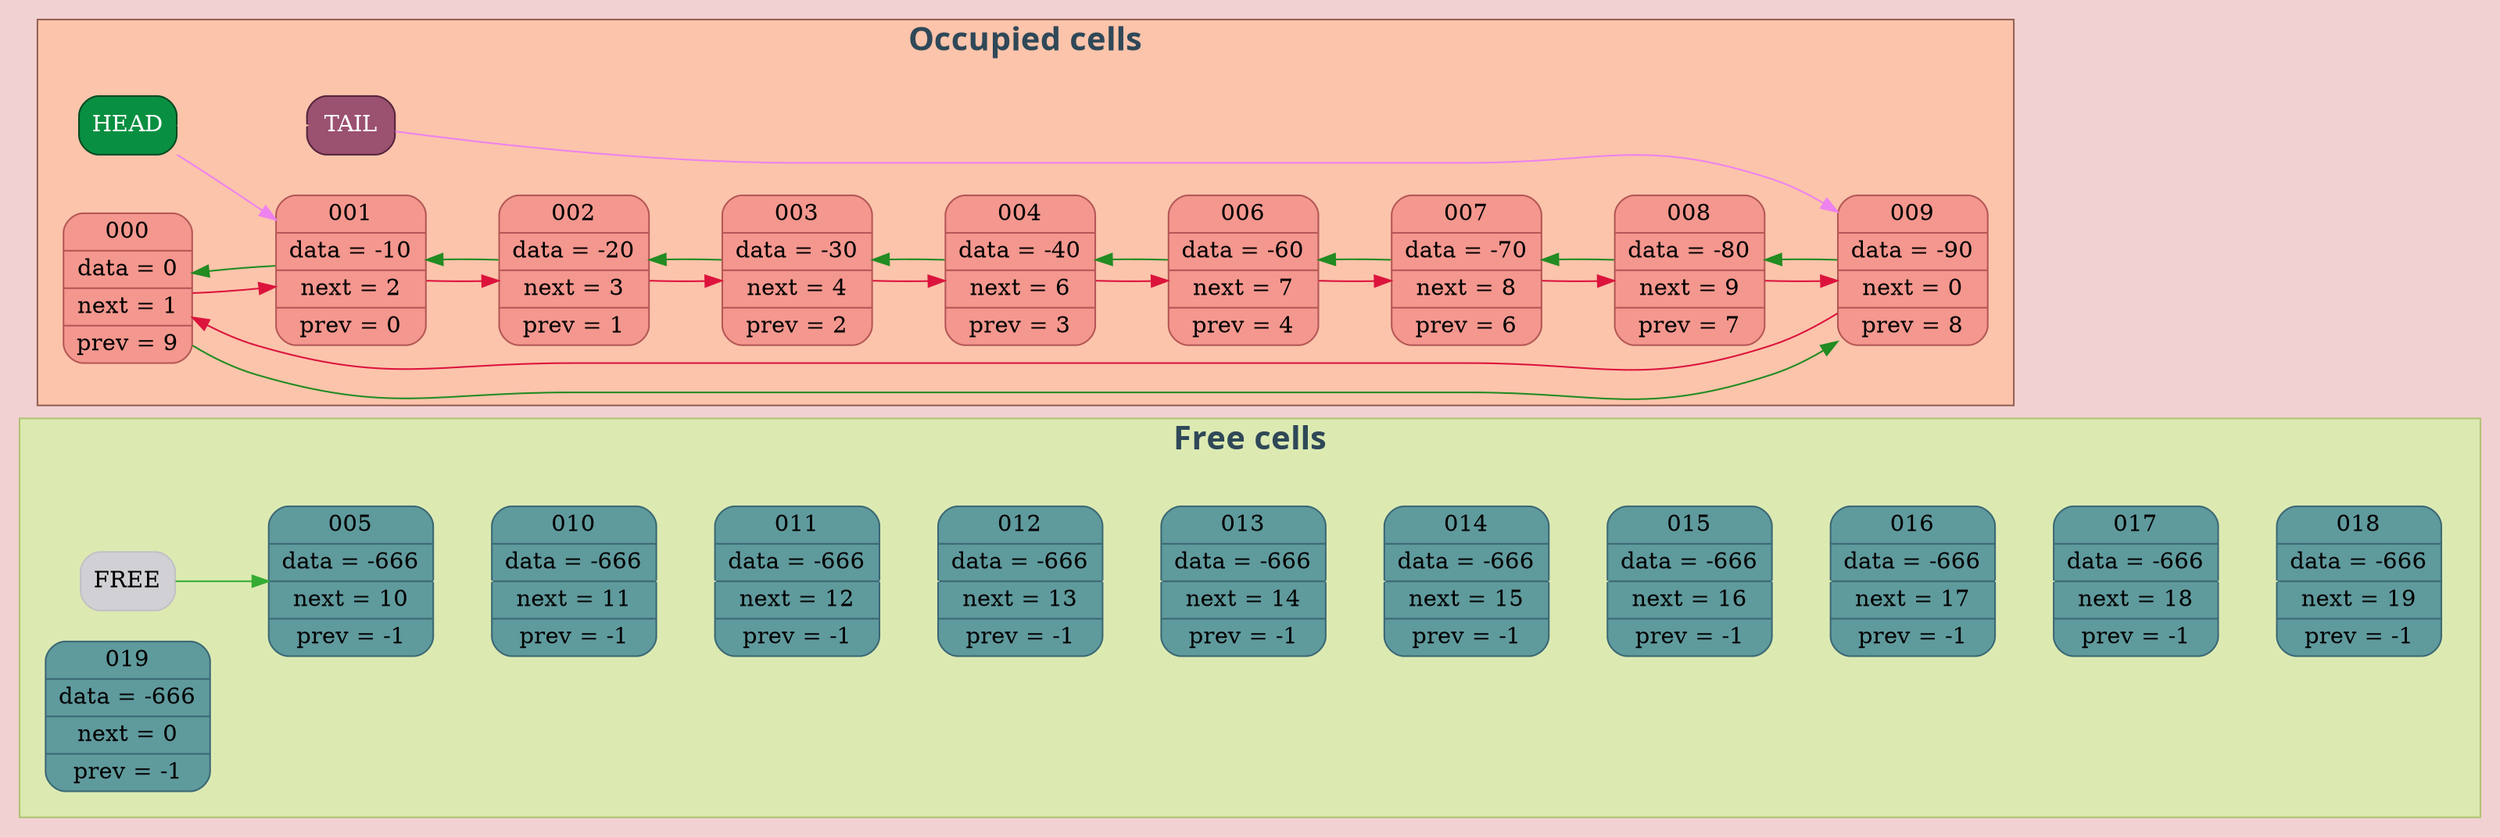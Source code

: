 digraph {
	rankdir = LR;
	fontname = "UbuntuMono";
	bgcolor = "#F1D1D1";

	subgraph cluster_free {
		bgcolor = "#DCEAB2";
		color = "#b1c274";
		label = <<B>Free cells</B>>;
		fontcolor = "#2F4858";
		fontsize = "20px";

		subgraph cluster_Free {
			peripheries = 0
			label = "";
			nodeFree [ shape = Mrecord; style = filled; fillcolor = "#D1D1D5"; color = "#C1C1C5"; fontcolor = "black"; label = "FREE"; ];
		}

		subgraph cluster_free {
			peripheries = 0
			label = "";
			node005 [ shape = Mrecord; style = filled; fillcolor = "#5F9A9D"; color = "#3B6874"; label = " 005 | data = -666 | next = 10 | prev = -1 " ];
			node010 [ shape = Mrecord; style = filled; fillcolor = "#5F9A9D"; color = "#3B6874"; label = " 010 | data = -666 | next = 11 | prev = -1 " ];
			node011 [ shape = Mrecord; style = filled; fillcolor = "#5F9A9D"; color = "#3B6874"; label = " 011 | data = -666 | next = 12 | prev = -1 " ];
			node012 [ shape = Mrecord; style = filled; fillcolor = "#5F9A9D"; color = "#3B6874"; label = " 012 | data = -666 | next = 13 | prev = -1 " ];
			node013 [ shape = Mrecord; style = filled; fillcolor = "#5F9A9D"; color = "#3B6874"; label = " 013 | data = -666 | next = 14 | prev = -1 " ];
			node014 [ shape = Mrecord; style = filled; fillcolor = "#5F9A9D"; color = "#3B6874"; label = " 014 | data = -666 | next = 15 | prev = -1 " ];
			node015 [ shape = Mrecord; style = filled; fillcolor = "#5F9A9D"; color = "#3B6874"; label = " 015 | data = -666 | next = 16 | prev = -1 " ];
			node016 [ shape = Mrecord; style = filled; fillcolor = "#5F9A9D"; color = "#3B6874"; label = " 016 | data = -666 | next = 17 | prev = -1 " ];
			node017 [ shape = Mrecord; style = filled; fillcolor = "#5F9A9D"; color = "#3B6874"; label = " 017 | data = -666 | next = 18 | prev = -1 " ];
			node018 [ shape = Mrecord; style = filled; fillcolor = "#5F9A9D"; color = "#3B6874"; label = " 018 | data = -666 | next = 19 | prev = -1 " ];
			node019 [ shape = Mrecord; style = filled; fillcolor = "#5F9A9D"; color = "#3B6874"; label = " 019 | data = -666 | next = 0 | prev = -1 " ];

			subgraph cluster_free000 {
				peripheries = 0
				label = "";
				node005 -> node010 [ weight = 1000; color = "#DCEAB2"; ];
				node010 -> node011 [ weight = 1000; color = "#DCEAB2"; ];
				node011 -> node012 [ weight = 1000; color = "#DCEAB2"; ];
				node012 -> node013 [ weight = 1000; color = "#DCEAB2"; ];
				node013 -> node014 [ weight = 1000; color = "#DCEAB2"; ];
				node014 -> node015 [ weight = 1000; color = "#DCEAB2"; ];
				node015 -> node016 [ weight = 1000; color = "#DCEAB2"; ];
				node016 -> node017 [ weight = 1000; color = "#DCEAB2"; ];
				node017 -> node018 [ weight = 1000; color = "#DCEAB2"; ];
			}

			subgraph cluster_free001 {
				peripheries = 0
				label = "";
			}

			nodeFree -> node005 [ weight = 1000; color = "#34AB34"; ];

		}
	}


	subgraph cluster_captive {
		bgcolor = "#FBC4AB";
		color = "#966156";
		label = <<B>Occupied cells</B>>;
		fontcolor = "#2F4858";
		fontsize = "20px";

		subgraph cluster_HeadAndTail {
			peripheries = 0
			label = "";
			nodeHead [ shape = Mrecord; style = filled; fillcolor = "#088F41"; color = "#014920"; fontcolor = "white"; label = "HEAD"; ];
			nodeTail [ shape = Mrecord; style = filled; fillcolor = "#9B5170"; color = "#56243C"; fontcolor = "white"; label = "TAIL"; ];
			nodeHead -> nodeTail [ color = "#FBC4AB"; ];
		}

		subgraph cluster_occupied {
			peripheries = 0
			label = "";
			node000 [ shape = Mrecord; style = filled; fillcolor = "#F4978E"; color = "#B55757"; label = " 000 | data = 0 | next = 1 | prev = 9 "; ];
			node001 [ shape = Mrecord; style = filled; fillcolor = "#F4978E"; color = "#B55757"; label = " 001 | data = -10 | next = 2 | prev = 0 "; ];
			node002 [ shape = Mrecord; style = filled; fillcolor = "#F4978E"; color = "#B55757"; label = " 002 | data = -20 | next = 3 | prev = 1 "; ];
			node003 [ shape = Mrecord; style = filled; fillcolor = "#F4978E"; color = "#B55757"; label = " 003 | data = -30 | next = 4 | prev = 2 "; ];
			node004 [ shape = Mrecord; style = filled; fillcolor = "#F4978E"; color = "#B55757"; label = " 004 | data = -40 | next = 6 | prev = 3 "; ];
			node006 [ shape = Mrecord; style = filled; fillcolor = "#F4978E"; color = "#B55757"; label = " 006 | data = -60 | next = 7 | prev = 4 "; ];
			node007 [ shape = Mrecord; style = filled; fillcolor = "#F4978E"; color = "#B55757"; label = " 007 | data = -70 | next = 8 | prev = 6 "; ];
			node008 [ shape = Mrecord; style = filled; fillcolor = "#F4978E"; color = "#B55757"; label = " 008 | data = -80 | next = 9 | prev = 7 "; ];
			node009 [ shape = Mrecord; style = filled; fillcolor = "#F4978E"; color = "#B55757"; label = " 009 | data = -90 | next = 0 | prev = 8 "; ];

			node000 -> node001 [ color = "#DC143C"; ];
			node000 -> node009 [ color = "#228B22"; ];
			nodeHead -> node001 [ color = "violet"; ];
			node001 -> node002 [ color = "#DC143C"; ];
			node001 -> node000 [ color = "#228B22"; ];
			node002 -> node003 [ color = "#DC143C"; ];
			node002 -> node001 [ color = "#228B22"; ];
			node003 -> node004 [ color = "#DC143C"; ];
			node003 -> node002 [ color = "#228B22"; ];
			node004 -> node006 [ color = "#DC143C"; ];
			node004 -> node003 [ color = "#228B22"; ];
			node006 -> node007 [ color = "#DC143C"; ];
			node006 -> node004 [ color = "#228B22"; ];
			node007 -> node008 [ color = "#DC143C"; ];
			node007 -> node006 [ color = "#228B22"; ];
			node008 -> node009 [ color = "#DC143C"; ];
			node008 -> node007 [ color = "#228B22"; ];
			nodeTail -> node009 [ color = "violet"; ];
			node009 -> node000 [ color = "#DC143C"; ];
			node009 -> node008 [ color = "#228B22"; ];
		}

	}

}
